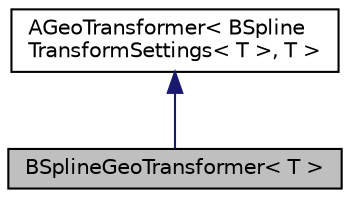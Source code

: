 digraph "BSplineGeoTransformer&lt; T &gt;"
{
  edge [fontname="Helvetica",fontsize="10",labelfontname="Helvetica",labelfontsize="10"];
  node [fontname="Helvetica",fontsize="10",shape=record];
  Node3 [label="BSplineGeoTransformer\< T \>",height=0.2,width=0.4,color="black", fillcolor="grey75", style="filled", fontcolor="black"];
  Node4 -> Node3 [dir="back",color="midnightblue",fontsize="10",style="solid",fontname="Helvetica"];
  Node4 [label="AGeoTransformer\< BSpline\lTransformSettings\< T \>, T \>",height=0.2,width=0.4,color="black", fillcolor="white", style="filled",URL="$classAGeoTransformer.html"];
}
